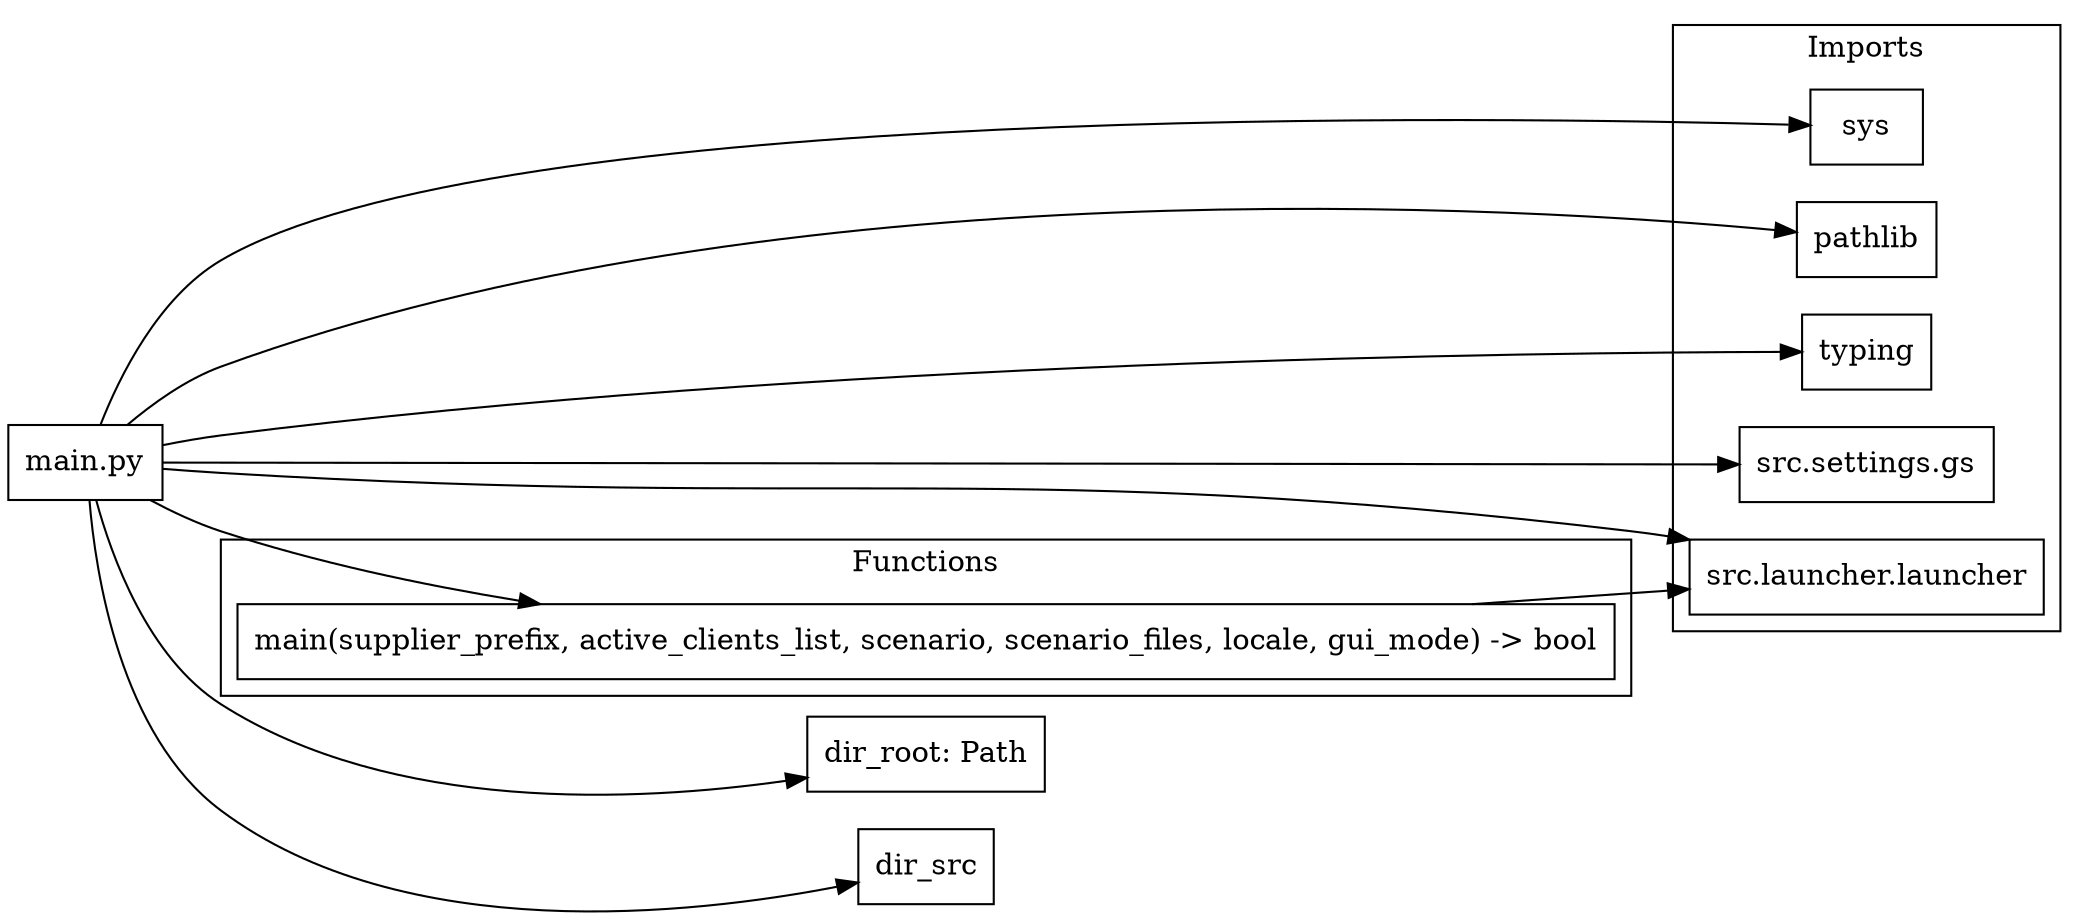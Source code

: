 digraph main {
    rankdir=LR;
    node [shape=box];

    main_py [label="main.py"];

    subgraph cluster_imports {
        label="Imports";
        sys [label="sys"];
        pathlib [label="pathlib"];
        typing [label="typing"];
        src_settings_gs [label="src.settings.gs"];
        src_launcher_launcher [label="src.launcher.launcher"];
    }

    subgraph cluster_functions {
        label="Functions";
        main_func [label="main(supplier_prefix, active_clients_list, scenario, scenario_files, locale, gui_mode) -> bool"];
    }

    subgraph cluster_classes {
        label="Classes";
        dir_root [label="dir_root: Path"];
        dir_src [label="dir_src"];
    }

    # Relationships
    main_py -> sys;
    main_py -> pathlib;
    main_py -> typing;
    main_py -> src_settings_gs;
    main_py -> src_launcher_launcher;

    main_py -> dir_root;
    main_py -> dir_src;

    main_py -> main_func;

    main_func -> src_launcher_launcher;

    {rank=same; dir_root; dir_src;}
}
